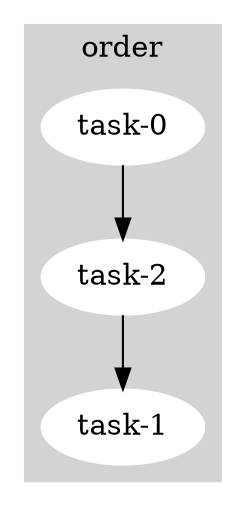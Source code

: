 digraph G {
	subgraph cluster_0 {
		style=filled;
		color=lightgrey;
		label = "order";
		node [style=filled,color=white];
    "task-0" -> "task-2" -> "task-1";
	}
}
